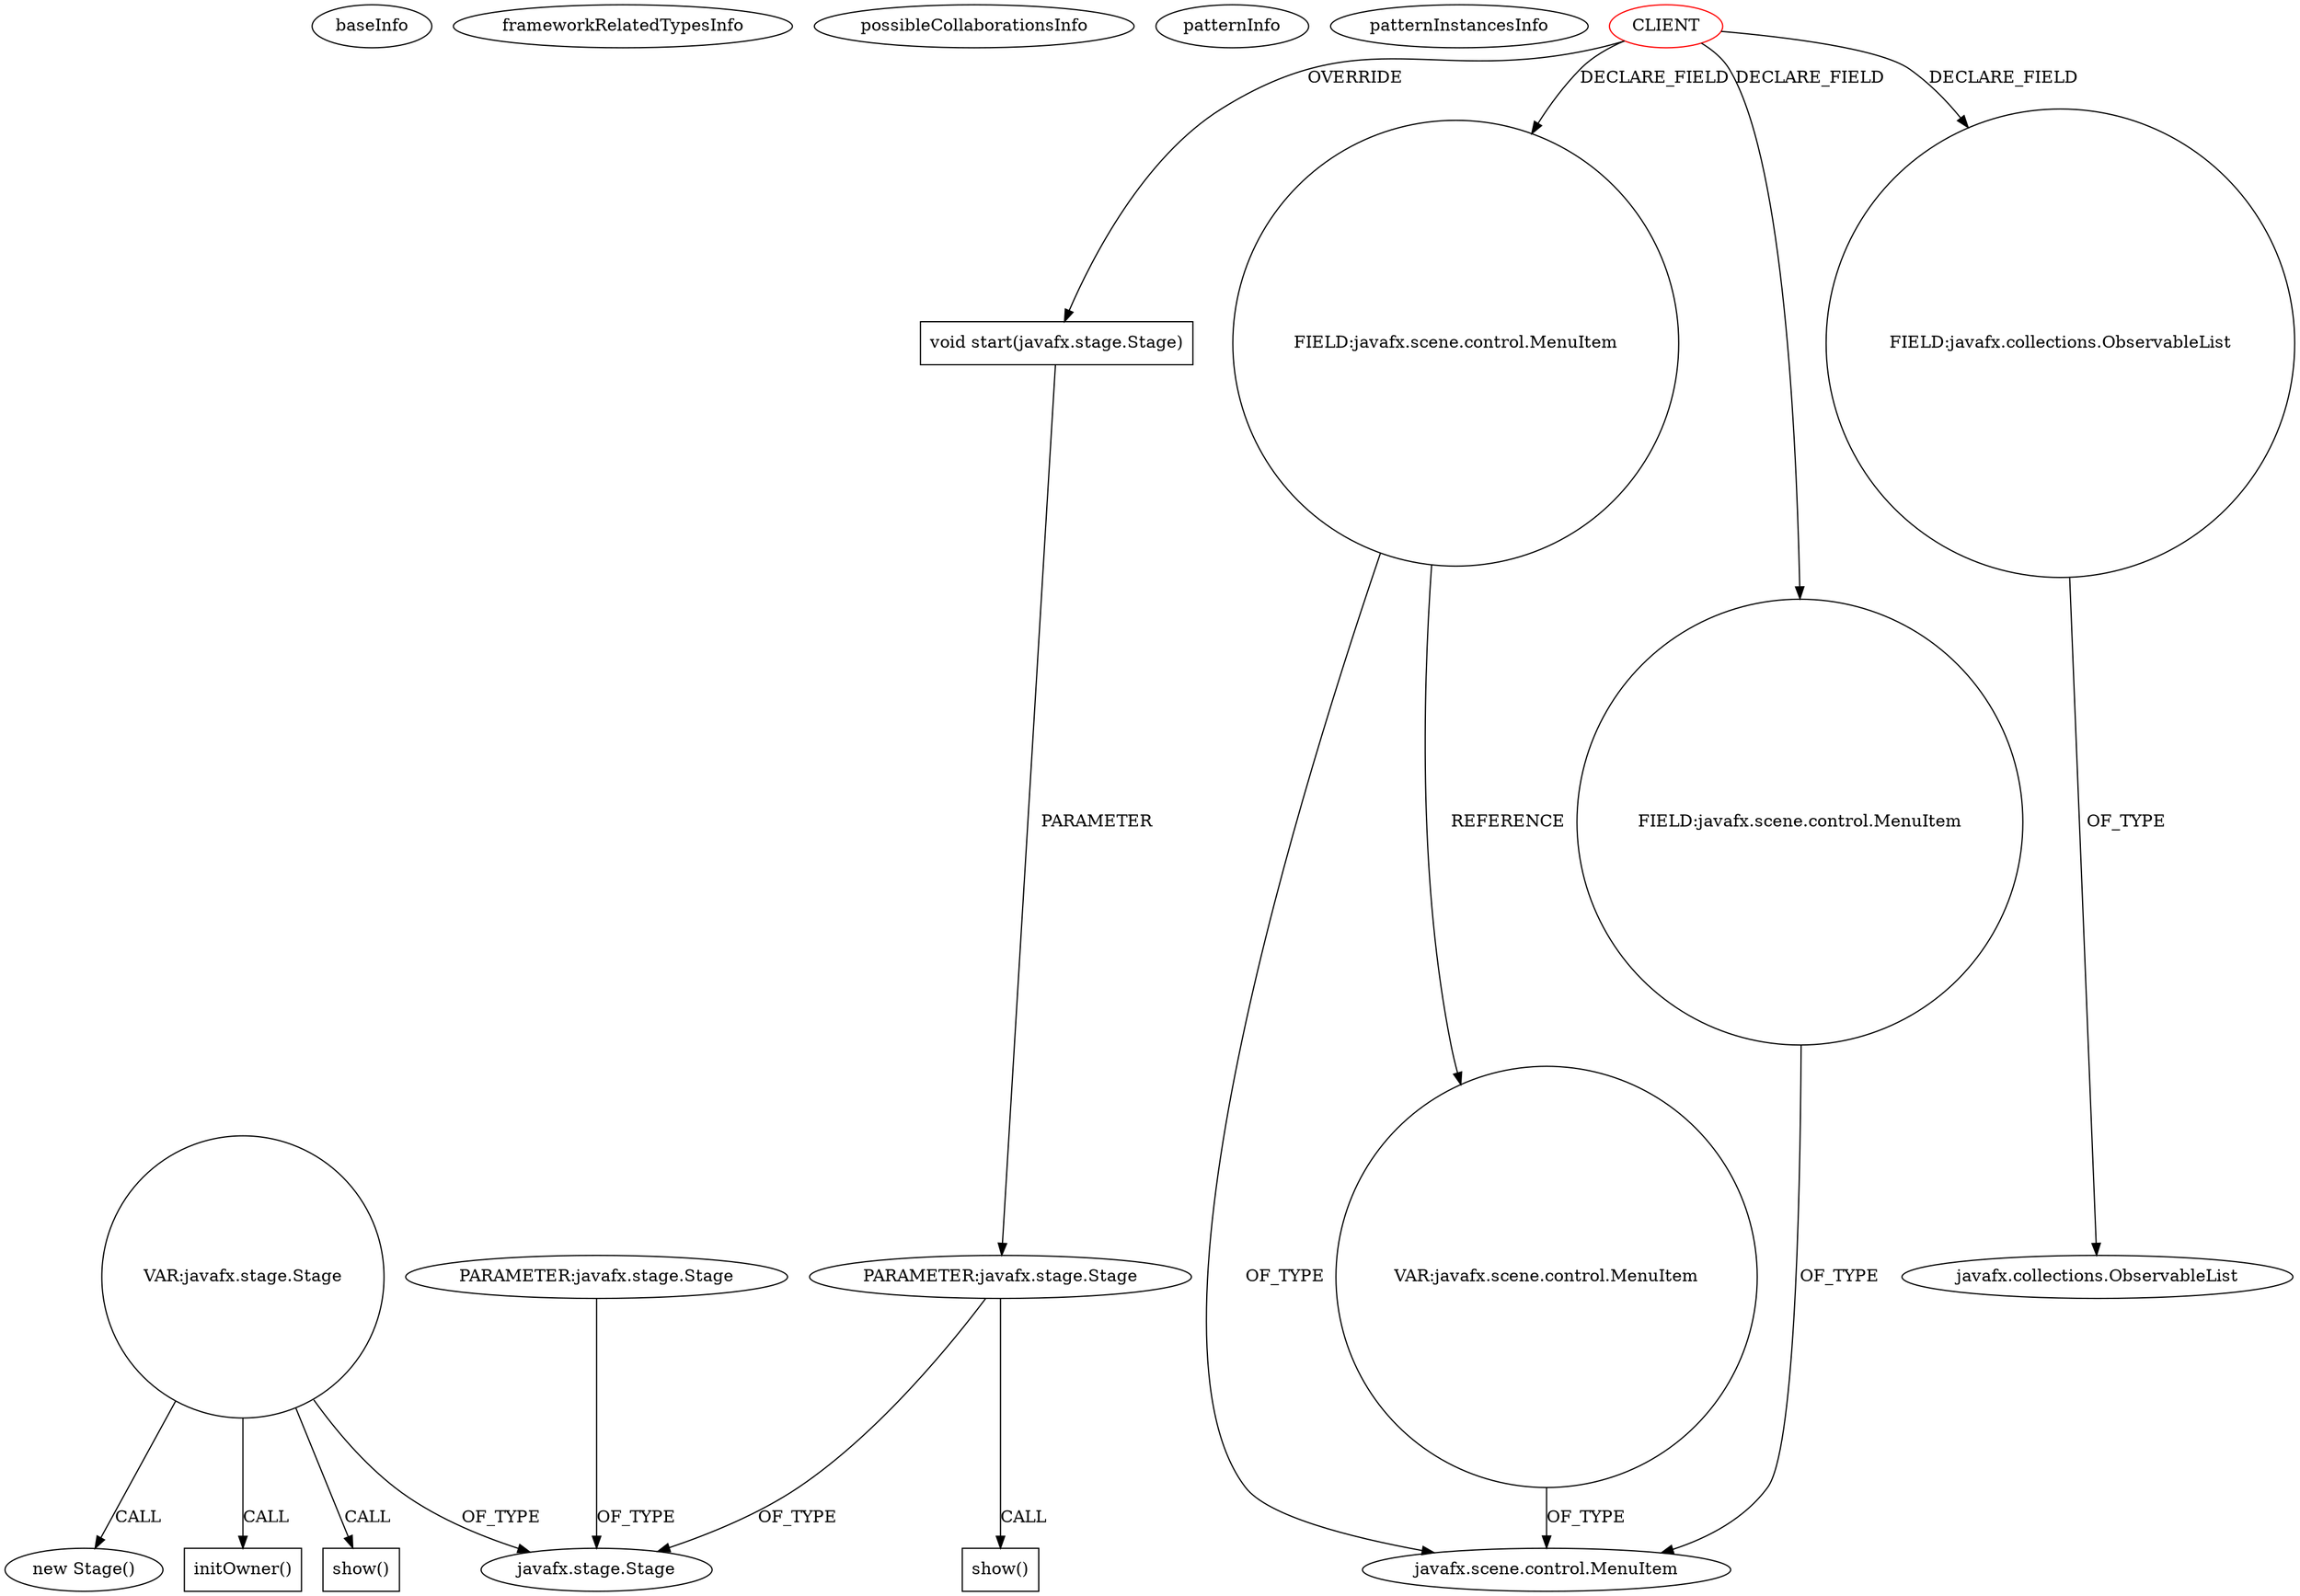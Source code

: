 digraph {
baseInfo[graphId=818,category="pattern",isAnonymous=false,possibleRelation=false]
frameworkRelatedTypesInfo[]
possibleCollaborationsInfo[]
patternInfo[frequency=2.0,patternRootClient=0]
patternInstancesInfo[0="zvakanaka-bitbit~/zvakanaka-bitbit/bitbit-master/src/bitbit/BitBit.java~BitBit~4923",1="ProgrammerTony-Chemistry-Calculator~/ProgrammerTony-Chemistry-Calculator/Chemistry-Calculator-master/src/com/mdc/Calculator.java~Calculator~1099"]
385[label="new Stage()",vertexType="CONSTRUCTOR_CALL",isFrameworkType=false]
386[label="VAR:javafx.stage.Stage",vertexType="VARIABLE_EXPRESION",isFrameworkType=false,shape=circle]
391[label="initOwner()",vertexType="INSIDE_CALL",isFrameworkType=false,shape=box]
68[label="javafx.stage.Stage",vertexType="FRAMEWORK_CLASS_TYPE",isFrameworkType=false]
426[label="PARAMETER:javafx.stage.Stage",vertexType="PARAMETER_DECLARATION",isFrameworkType=false]
67[label="PARAMETER:javafx.stage.Stage",vertexType="PARAMETER_DECLARATION",isFrameworkType=false]
66[label="void start(javafx.stage.Stage)",vertexType="OVERRIDING_METHOD_DECLARATION",isFrameworkType=false,shape=box]
0[label="CLIENT",vertexType="ROOT_CLIENT_CLASS_DECLARATION",isFrameworkType=false,color=red]
38[label="FIELD:javafx.scene.control.MenuItem",vertexType="FIELD_DECLARATION",isFrameworkType=false,shape=circle]
30[label="FIELD:javafx.scene.control.MenuItem",vertexType="FIELD_DECLARATION",isFrameworkType=false,shape=circle]
10[label="FIELD:javafx.collections.ObservableList",vertexType="FIELD_DECLARATION",isFrameworkType=false,shape=circle]
11[label="javafx.collections.ObservableList",vertexType="FRAMEWORK_INTERFACE_TYPE",isFrameworkType=false]
406[label="show()",vertexType="INSIDE_CALL",isFrameworkType=false,shape=box]
129[label="show()",vertexType="INSIDE_CALL",isFrameworkType=false,shape=box]
3[label="javafx.scene.control.MenuItem",vertexType="FRAMEWORK_CLASS_TYPE",isFrameworkType=false]
210[label="VAR:javafx.scene.control.MenuItem",vertexType="VARIABLE_EXPRESION",isFrameworkType=false,shape=circle]
0->10[label="DECLARE_FIELD"]
210->3[label="OF_TYPE"]
386->406[label="CALL"]
426->68[label="OF_TYPE"]
67->68[label="OF_TYPE"]
386->391[label="CALL"]
386->385[label="CALL"]
38->210[label="REFERENCE"]
0->66[label="OVERRIDE"]
0->38[label="DECLARE_FIELD"]
38->3[label="OF_TYPE"]
30->3[label="OF_TYPE"]
0->30[label="DECLARE_FIELD"]
386->68[label="OF_TYPE"]
66->67[label="PARAMETER"]
67->129[label="CALL"]
10->11[label="OF_TYPE"]
}

